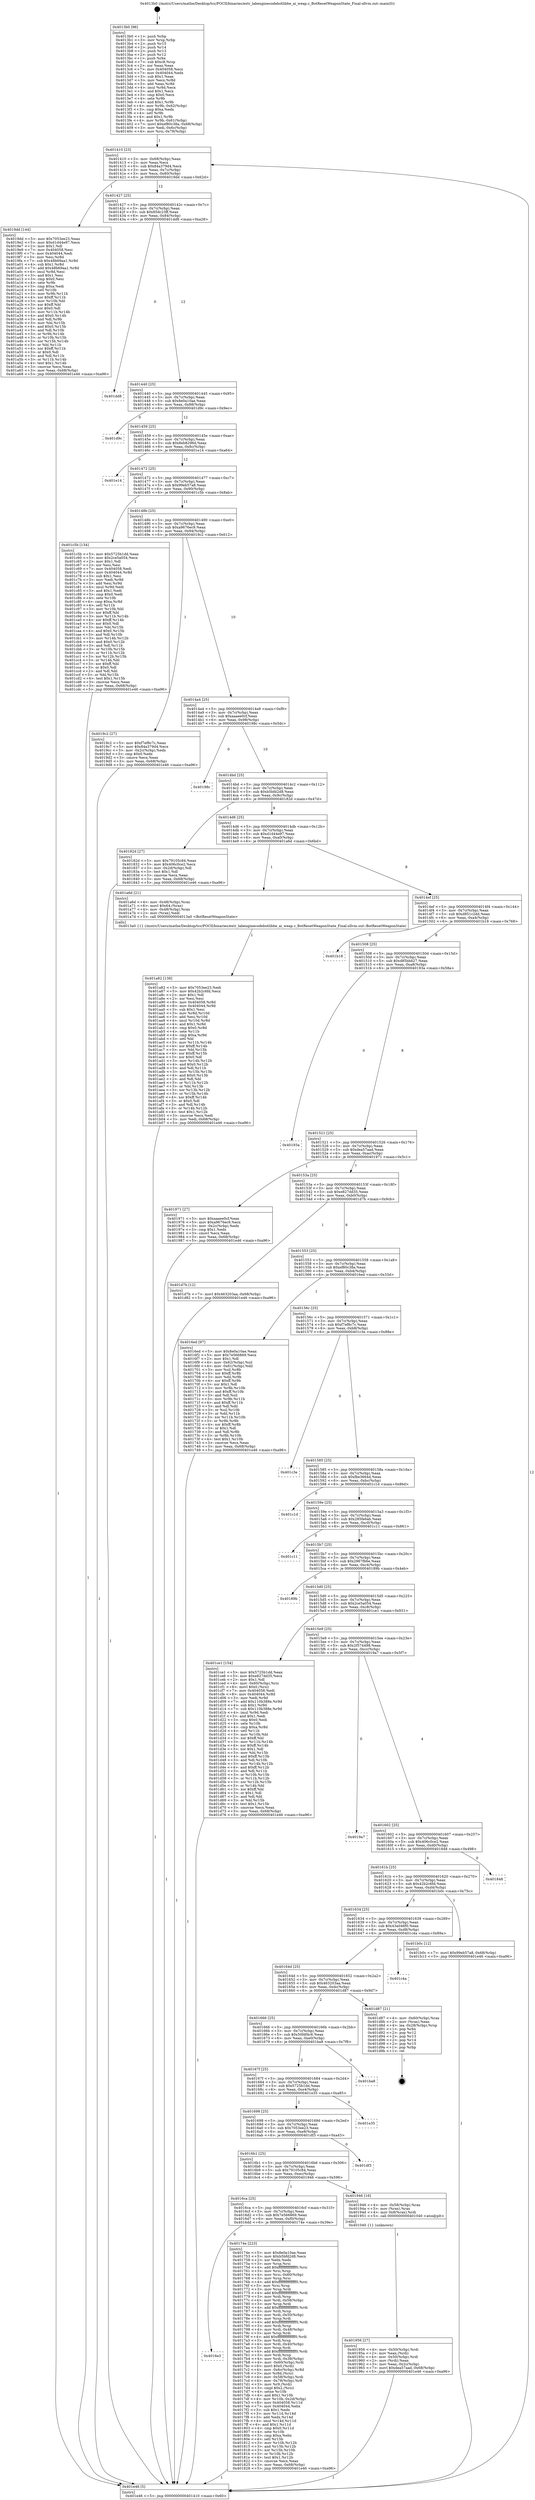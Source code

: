 digraph "0x4013b0" {
  label = "0x4013b0 (/mnt/c/Users/mathe/Desktop/tcc/POCII/binaries/extr_labenginecodebotlibbe_ai_weap.c_BotResetWeaponState_Final-ollvm.out::main(0))"
  labelloc = "t"
  node[shape=record]

  Entry [label="",width=0.3,height=0.3,shape=circle,fillcolor=black,style=filled]
  "0x401410" [label="{
     0x401410 [23]\l
     | [instrs]\l
     &nbsp;&nbsp;0x401410 \<+3\>: mov -0x68(%rbp),%eax\l
     &nbsp;&nbsp;0x401413 \<+2\>: mov %eax,%ecx\l
     &nbsp;&nbsp;0x401415 \<+6\>: sub $0x84a379d4,%ecx\l
     &nbsp;&nbsp;0x40141b \<+3\>: mov %eax,-0x7c(%rbp)\l
     &nbsp;&nbsp;0x40141e \<+3\>: mov %ecx,-0x80(%rbp)\l
     &nbsp;&nbsp;0x401421 \<+6\>: je 00000000004019dd \<main+0x62d\>\l
  }"]
  "0x4019dd" [label="{
     0x4019dd [144]\l
     | [instrs]\l
     &nbsp;&nbsp;0x4019dd \<+5\>: mov $0x7053ee23,%eax\l
     &nbsp;&nbsp;0x4019e2 \<+5\>: mov $0xd1d44e97,%ecx\l
     &nbsp;&nbsp;0x4019e7 \<+2\>: mov $0x1,%dl\l
     &nbsp;&nbsp;0x4019e9 \<+7\>: mov 0x404058,%esi\l
     &nbsp;&nbsp;0x4019f0 \<+7\>: mov 0x404044,%edi\l
     &nbsp;&nbsp;0x4019f7 \<+3\>: mov %esi,%r8d\l
     &nbsp;&nbsp;0x4019fa \<+7\>: sub $0x48b69aa1,%r8d\l
     &nbsp;&nbsp;0x401a01 \<+4\>: sub $0x1,%r8d\l
     &nbsp;&nbsp;0x401a05 \<+7\>: add $0x48b69aa1,%r8d\l
     &nbsp;&nbsp;0x401a0c \<+4\>: imul %r8d,%esi\l
     &nbsp;&nbsp;0x401a10 \<+3\>: and $0x1,%esi\l
     &nbsp;&nbsp;0x401a13 \<+3\>: cmp $0x0,%esi\l
     &nbsp;&nbsp;0x401a16 \<+4\>: sete %r9b\l
     &nbsp;&nbsp;0x401a1a \<+3\>: cmp $0xa,%edi\l
     &nbsp;&nbsp;0x401a1d \<+4\>: setl %r10b\l
     &nbsp;&nbsp;0x401a21 \<+3\>: mov %r9b,%r11b\l
     &nbsp;&nbsp;0x401a24 \<+4\>: xor $0xff,%r11b\l
     &nbsp;&nbsp;0x401a28 \<+3\>: mov %r10b,%bl\l
     &nbsp;&nbsp;0x401a2b \<+3\>: xor $0xff,%bl\l
     &nbsp;&nbsp;0x401a2e \<+3\>: xor $0x0,%dl\l
     &nbsp;&nbsp;0x401a31 \<+3\>: mov %r11b,%r14b\l
     &nbsp;&nbsp;0x401a34 \<+4\>: and $0x0,%r14b\l
     &nbsp;&nbsp;0x401a38 \<+3\>: and %dl,%r9b\l
     &nbsp;&nbsp;0x401a3b \<+3\>: mov %bl,%r15b\l
     &nbsp;&nbsp;0x401a3e \<+4\>: and $0x0,%r15b\l
     &nbsp;&nbsp;0x401a42 \<+3\>: and %dl,%r10b\l
     &nbsp;&nbsp;0x401a45 \<+3\>: or %r9b,%r14b\l
     &nbsp;&nbsp;0x401a48 \<+3\>: or %r10b,%r15b\l
     &nbsp;&nbsp;0x401a4b \<+3\>: xor %r15b,%r14b\l
     &nbsp;&nbsp;0x401a4e \<+3\>: or %bl,%r11b\l
     &nbsp;&nbsp;0x401a51 \<+4\>: xor $0xff,%r11b\l
     &nbsp;&nbsp;0x401a55 \<+3\>: or $0x0,%dl\l
     &nbsp;&nbsp;0x401a58 \<+3\>: and %dl,%r11b\l
     &nbsp;&nbsp;0x401a5b \<+3\>: or %r11b,%r14b\l
     &nbsp;&nbsp;0x401a5e \<+4\>: test $0x1,%r14b\l
     &nbsp;&nbsp;0x401a62 \<+3\>: cmovne %ecx,%eax\l
     &nbsp;&nbsp;0x401a65 \<+3\>: mov %eax,-0x68(%rbp)\l
     &nbsp;&nbsp;0x401a68 \<+5\>: jmp 0000000000401e46 \<main+0xa96\>\l
  }"]
  "0x401427" [label="{
     0x401427 [25]\l
     | [instrs]\l
     &nbsp;&nbsp;0x401427 \<+5\>: jmp 000000000040142c \<main+0x7c\>\l
     &nbsp;&nbsp;0x40142c \<+3\>: mov -0x7c(%rbp),%eax\l
     &nbsp;&nbsp;0x40142f \<+5\>: sub $0x85dc23ff,%eax\l
     &nbsp;&nbsp;0x401434 \<+6\>: mov %eax,-0x84(%rbp)\l
     &nbsp;&nbsp;0x40143a \<+6\>: je 0000000000401dd8 \<main+0xa28\>\l
  }"]
  Exit [label="",width=0.3,height=0.3,shape=circle,fillcolor=black,style=filled,peripheries=2]
  "0x401dd8" [label="{
     0x401dd8\l
  }", style=dashed]
  "0x401440" [label="{
     0x401440 [25]\l
     | [instrs]\l
     &nbsp;&nbsp;0x401440 \<+5\>: jmp 0000000000401445 \<main+0x95\>\l
     &nbsp;&nbsp;0x401445 \<+3\>: mov -0x7c(%rbp),%eax\l
     &nbsp;&nbsp;0x401448 \<+5\>: sub $0x8e0a10ae,%eax\l
     &nbsp;&nbsp;0x40144d \<+6\>: mov %eax,-0x88(%rbp)\l
     &nbsp;&nbsp;0x401453 \<+6\>: je 0000000000401d9c \<main+0x9ec\>\l
  }"]
  "0x401a82" [label="{
     0x401a82 [138]\l
     | [instrs]\l
     &nbsp;&nbsp;0x401a82 \<+5\>: mov $0x7053ee23,%edi\l
     &nbsp;&nbsp;0x401a87 \<+5\>: mov $0x42b2c6fd,%ecx\l
     &nbsp;&nbsp;0x401a8c \<+2\>: mov $0x1,%dl\l
     &nbsp;&nbsp;0x401a8e \<+2\>: xor %esi,%esi\l
     &nbsp;&nbsp;0x401a90 \<+8\>: mov 0x404058,%r8d\l
     &nbsp;&nbsp;0x401a98 \<+8\>: mov 0x404044,%r9d\l
     &nbsp;&nbsp;0x401aa0 \<+3\>: sub $0x1,%esi\l
     &nbsp;&nbsp;0x401aa3 \<+3\>: mov %r8d,%r10d\l
     &nbsp;&nbsp;0x401aa6 \<+3\>: add %esi,%r10d\l
     &nbsp;&nbsp;0x401aa9 \<+4\>: imul %r10d,%r8d\l
     &nbsp;&nbsp;0x401aad \<+4\>: and $0x1,%r8d\l
     &nbsp;&nbsp;0x401ab1 \<+4\>: cmp $0x0,%r8d\l
     &nbsp;&nbsp;0x401ab5 \<+4\>: sete %r11b\l
     &nbsp;&nbsp;0x401ab9 \<+4\>: cmp $0xa,%r9d\l
     &nbsp;&nbsp;0x401abd \<+3\>: setl %bl\l
     &nbsp;&nbsp;0x401ac0 \<+3\>: mov %r11b,%r14b\l
     &nbsp;&nbsp;0x401ac3 \<+4\>: xor $0xff,%r14b\l
     &nbsp;&nbsp;0x401ac7 \<+3\>: mov %bl,%r15b\l
     &nbsp;&nbsp;0x401aca \<+4\>: xor $0xff,%r15b\l
     &nbsp;&nbsp;0x401ace \<+3\>: xor $0x0,%dl\l
     &nbsp;&nbsp;0x401ad1 \<+3\>: mov %r14b,%r12b\l
     &nbsp;&nbsp;0x401ad4 \<+4\>: and $0x0,%r12b\l
     &nbsp;&nbsp;0x401ad8 \<+3\>: and %dl,%r11b\l
     &nbsp;&nbsp;0x401adb \<+3\>: mov %r15b,%r13b\l
     &nbsp;&nbsp;0x401ade \<+4\>: and $0x0,%r13b\l
     &nbsp;&nbsp;0x401ae2 \<+2\>: and %dl,%bl\l
     &nbsp;&nbsp;0x401ae4 \<+3\>: or %r11b,%r12b\l
     &nbsp;&nbsp;0x401ae7 \<+3\>: or %bl,%r13b\l
     &nbsp;&nbsp;0x401aea \<+3\>: xor %r13b,%r12b\l
     &nbsp;&nbsp;0x401aed \<+3\>: or %r15b,%r14b\l
     &nbsp;&nbsp;0x401af0 \<+4\>: xor $0xff,%r14b\l
     &nbsp;&nbsp;0x401af4 \<+3\>: or $0x0,%dl\l
     &nbsp;&nbsp;0x401af7 \<+3\>: and %dl,%r14b\l
     &nbsp;&nbsp;0x401afa \<+3\>: or %r14b,%r12b\l
     &nbsp;&nbsp;0x401afd \<+4\>: test $0x1,%r12b\l
     &nbsp;&nbsp;0x401b01 \<+3\>: cmovne %ecx,%edi\l
     &nbsp;&nbsp;0x401b04 \<+3\>: mov %edi,-0x68(%rbp)\l
     &nbsp;&nbsp;0x401b07 \<+5\>: jmp 0000000000401e46 \<main+0xa96\>\l
  }"]
  "0x401d9c" [label="{
     0x401d9c\l
  }", style=dashed]
  "0x401459" [label="{
     0x401459 [25]\l
     | [instrs]\l
     &nbsp;&nbsp;0x401459 \<+5\>: jmp 000000000040145e \<main+0xae\>\l
     &nbsp;&nbsp;0x40145e \<+3\>: mov -0x7c(%rbp),%eax\l
     &nbsp;&nbsp;0x401461 \<+5\>: sub $0x8eb8296d,%eax\l
     &nbsp;&nbsp;0x401466 \<+6\>: mov %eax,-0x8c(%rbp)\l
     &nbsp;&nbsp;0x40146c \<+6\>: je 0000000000401e14 \<main+0xa64\>\l
  }"]
  "0x401956" [label="{
     0x401956 [27]\l
     | [instrs]\l
     &nbsp;&nbsp;0x401956 \<+4\>: mov -0x50(%rbp),%rdi\l
     &nbsp;&nbsp;0x40195a \<+2\>: mov %eax,(%rdi)\l
     &nbsp;&nbsp;0x40195c \<+4\>: mov -0x50(%rbp),%rdi\l
     &nbsp;&nbsp;0x401960 \<+2\>: mov (%rdi),%eax\l
     &nbsp;&nbsp;0x401962 \<+3\>: mov %eax,-0x2c(%rbp)\l
     &nbsp;&nbsp;0x401965 \<+7\>: movl $0xdea57aad,-0x68(%rbp)\l
     &nbsp;&nbsp;0x40196c \<+5\>: jmp 0000000000401e46 \<main+0xa96\>\l
  }"]
  "0x401e14" [label="{
     0x401e14\l
  }", style=dashed]
  "0x401472" [label="{
     0x401472 [25]\l
     | [instrs]\l
     &nbsp;&nbsp;0x401472 \<+5\>: jmp 0000000000401477 \<main+0xc7\>\l
     &nbsp;&nbsp;0x401477 \<+3\>: mov -0x7c(%rbp),%eax\l
     &nbsp;&nbsp;0x40147a \<+5\>: sub $0x99eb57a8,%eax\l
     &nbsp;&nbsp;0x40147f \<+6\>: mov %eax,-0x90(%rbp)\l
     &nbsp;&nbsp;0x401485 \<+6\>: je 0000000000401c5b \<main+0x8ab\>\l
  }"]
  "0x4016e3" [label="{
     0x4016e3\l
  }", style=dashed]
  "0x401c5b" [label="{
     0x401c5b [134]\l
     | [instrs]\l
     &nbsp;&nbsp;0x401c5b \<+5\>: mov $0x5725b1dd,%eax\l
     &nbsp;&nbsp;0x401c60 \<+5\>: mov $0x2ce5a054,%ecx\l
     &nbsp;&nbsp;0x401c65 \<+2\>: mov $0x1,%dl\l
     &nbsp;&nbsp;0x401c67 \<+2\>: xor %esi,%esi\l
     &nbsp;&nbsp;0x401c69 \<+7\>: mov 0x404058,%edi\l
     &nbsp;&nbsp;0x401c70 \<+8\>: mov 0x404044,%r8d\l
     &nbsp;&nbsp;0x401c78 \<+3\>: sub $0x1,%esi\l
     &nbsp;&nbsp;0x401c7b \<+3\>: mov %edi,%r9d\l
     &nbsp;&nbsp;0x401c7e \<+3\>: add %esi,%r9d\l
     &nbsp;&nbsp;0x401c81 \<+4\>: imul %r9d,%edi\l
     &nbsp;&nbsp;0x401c85 \<+3\>: and $0x1,%edi\l
     &nbsp;&nbsp;0x401c88 \<+3\>: cmp $0x0,%edi\l
     &nbsp;&nbsp;0x401c8b \<+4\>: sete %r10b\l
     &nbsp;&nbsp;0x401c8f \<+4\>: cmp $0xa,%r8d\l
     &nbsp;&nbsp;0x401c93 \<+4\>: setl %r11b\l
     &nbsp;&nbsp;0x401c97 \<+3\>: mov %r10b,%bl\l
     &nbsp;&nbsp;0x401c9a \<+3\>: xor $0xff,%bl\l
     &nbsp;&nbsp;0x401c9d \<+3\>: mov %r11b,%r14b\l
     &nbsp;&nbsp;0x401ca0 \<+4\>: xor $0xff,%r14b\l
     &nbsp;&nbsp;0x401ca4 \<+3\>: xor $0x0,%dl\l
     &nbsp;&nbsp;0x401ca7 \<+3\>: mov %bl,%r15b\l
     &nbsp;&nbsp;0x401caa \<+4\>: and $0x0,%r15b\l
     &nbsp;&nbsp;0x401cae \<+3\>: and %dl,%r10b\l
     &nbsp;&nbsp;0x401cb1 \<+3\>: mov %r14b,%r12b\l
     &nbsp;&nbsp;0x401cb4 \<+4\>: and $0x0,%r12b\l
     &nbsp;&nbsp;0x401cb8 \<+3\>: and %dl,%r11b\l
     &nbsp;&nbsp;0x401cbb \<+3\>: or %r10b,%r15b\l
     &nbsp;&nbsp;0x401cbe \<+3\>: or %r11b,%r12b\l
     &nbsp;&nbsp;0x401cc1 \<+3\>: xor %r12b,%r15b\l
     &nbsp;&nbsp;0x401cc4 \<+3\>: or %r14b,%bl\l
     &nbsp;&nbsp;0x401cc7 \<+3\>: xor $0xff,%bl\l
     &nbsp;&nbsp;0x401cca \<+3\>: or $0x0,%dl\l
     &nbsp;&nbsp;0x401ccd \<+2\>: and %dl,%bl\l
     &nbsp;&nbsp;0x401ccf \<+3\>: or %bl,%r15b\l
     &nbsp;&nbsp;0x401cd2 \<+4\>: test $0x1,%r15b\l
     &nbsp;&nbsp;0x401cd6 \<+3\>: cmovne %ecx,%eax\l
     &nbsp;&nbsp;0x401cd9 \<+3\>: mov %eax,-0x68(%rbp)\l
     &nbsp;&nbsp;0x401cdc \<+5\>: jmp 0000000000401e46 \<main+0xa96\>\l
  }"]
  "0x40148b" [label="{
     0x40148b [25]\l
     | [instrs]\l
     &nbsp;&nbsp;0x40148b \<+5\>: jmp 0000000000401490 \<main+0xe0\>\l
     &nbsp;&nbsp;0x401490 \<+3\>: mov -0x7c(%rbp),%eax\l
     &nbsp;&nbsp;0x401493 \<+5\>: sub $0xa9676ec9,%eax\l
     &nbsp;&nbsp;0x401498 \<+6\>: mov %eax,-0x94(%rbp)\l
     &nbsp;&nbsp;0x40149e \<+6\>: je 00000000004019c2 \<main+0x612\>\l
  }"]
  "0x40174e" [label="{
     0x40174e [223]\l
     | [instrs]\l
     &nbsp;&nbsp;0x40174e \<+5\>: mov $0x8e0a10ae,%eax\l
     &nbsp;&nbsp;0x401753 \<+5\>: mov $0xb5bfd2d8,%ecx\l
     &nbsp;&nbsp;0x401758 \<+2\>: xor %edx,%edx\l
     &nbsp;&nbsp;0x40175a \<+3\>: mov %rsp,%rsi\l
     &nbsp;&nbsp;0x40175d \<+4\>: add $0xfffffffffffffff0,%rsi\l
     &nbsp;&nbsp;0x401761 \<+3\>: mov %rsi,%rsp\l
     &nbsp;&nbsp;0x401764 \<+4\>: mov %rsi,-0x60(%rbp)\l
     &nbsp;&nbsp;0x401768 \<+3\>: mov %rsp,%rsi\l
     &nbsp;&nbsp;0x40176b \<+4\>: add $0xfffffffffffffff0,%rsi\l
     &nbsp;&nbsp;0x40176f \<+3\>: mov %rsi,%rsp\l
     &nbsp;&nbsp;0x401772 \<+3\>: mov %rsp,%rdi\l
     &nbsp;&nbsp;0x401775 \<+4\>: add $0xfffffffffffffff0,%rdi\l
     &nbsp;&nbsp;0x401779 \<+3\>: mov %rdi,%rsp\l
     &nbsp;&nbsp;0x40177c \<+4\>: mov %rdi,-0x58(%rbp)\l
     &nbsp;&nbsp;0x401780 \<+3\>: mov %rsp,%rdi\l
     &nbsp;&nbsp;0x401783 \<+4\>: add $0xfffffffffffffff0,%rdi\l
     &nbsp;&nbsp;0x401787 \<+3\>: mov %rdi,%rsp\l
     &nbsp;&nbsp;0x40178a \<+4\>: mov %rdi,-0x50(%rbp)\l
     &nbsp;&nbsp;0x40178e \<+3\>: mov %rsp,%rdi\l
     &nbsp;&nbsp;0x401791 \<+4\>: add $0xfffffffffffffff0,%rdi\l
     &nbsp;&nbsp;0x401795 \<+3\>: mov %rdi,%rsp\l
     &nbsp;&nbsp;0x401798 \<+4\>: mov %rdi,-0x48(%rbp)\l
     &nbsp;&nbsp;0x40179c \<+3\>: mov %rsp,%rdi\l
     &nbsp;&nbsp;0x40179f \<+4\>: add $0xfffffffffffffff0,%rdi\l
     &nbsp;&nbsp;0x4017a3 \<+3\>: mov %rdi,%rsp\l
     &nbsp;&nbsp;0x4017a6 \<+4\>: mov %rdi,-0x40(%rbp)\l
     &nbsp;&nbsp;0x4017aa \<+3\>: mov %rsp,%rdi\l
     &nbsp;&nbsp;0x4017ad \<+4\>: add $0xfffffffffffffff0,%rdi\l
     &nbsp;&nbsp;0x4017b1 \<+3\>: mov %rdi,%rsp\l
     &nbsp;&nbsp;0x4017b4 \<+4\>: mov %rdi,-0x38(%rbp)\l
     &nbsp;&nbsp;0x4017b8 \<+4\>: mov -0x60(%rbp),%rdi\l
     &nbsp;&nbsp;0x4017bc \<+6\>: movl $0x0,(%rdi)\l
     &nbsp;&nbsp;0x4017c2 \<+4\>: mov -0x6c(%rbp),%r8d\l
     &nbsp;&nbsp;0x4017c6 \<+3\>: mov %r8d,(%rsi)\l
     &nbsp;&nbsp;0x4017c9 \<+4\>: mov -0x58(%rbp),%rdi\l
     &nbsp;&nbsp;0x4017cd \<+4\>: mov -0x78(%rbp),%r9\l
     &nbsp;&nbsp;0x4017d1 \<+3\>: mov %r9,(%rdi)\l
     &nbsp;&nbsp;0x4017d4 \<+3\>: cmpl $0x2,(%rsi)\l
     &nbsp;&nbsp;0x4017d7 \<+4\>: setne %r10b\l
     &nbsp;&nbsp;0x4017db \<+4\>: and $0x1,%r10b\l
     &nbsp;&nbsp;0x4017df \<+4\>: mov %r10b,-0x2d(%rbp)\l
     &nbsp;&nbsp;0x4017e3 \<+8\>: mov 0x404058,%r11d\l
     &nbsp;&nbsp;0x4017eb \<+7\>: mov 0x404044,%ebx\l
     &nbsp;&nbsp;0x4017f2 \<+3\>: sub $0x1,%edx\l
     &nbsp;&nbsp;0x4017f5 \<+3\>: mov %r11d,%r14d\l
     &nbsp;&nbsp;0x4017f8 \<+3\>: add %edx,%r14d\l
     &nbsp;&nbsp;0x4017fb \<+4\>: imul %r14d,%r11d\l
     &nbsp;&nbsp;0x4017ff \<+4\>: and $0x1,%r11d\l
     &nbsp;&nbsp;0x401803 \<+4\>: cmp $0x0,%r11d\l
     &nbsp;&nbsp;0x401807 \<+4\>: sete %r10b\l
     &nbsp;&nbsp;0x40180b \<+3\>: cmp $0xa,%ebx\l
     &nbsp;&nbsp;0x40180e \<+4\>: setl %r15b\l
     &nbsp;&nbsp;0x401812 \<+3\>: mov %r10b,%r12b\l
     &nbsp;&nbsp;0x401815 \<+3\>: and %r15b,%r12b\l
     &nbsp;&nbsp;0x401818 \<+3\>: xor %r15b,%r10b\l
     &nbsp;&nbsp;0x40181b \<+3\>: or %r10b,%r12b\l
     &nbsp;&nbsp;0x40181e \<+4\>: test $0x1,%r12b\l
     &nbsp;&nbsp;0x401822 \<+3\>: cmovne %ecx,%eax\l
     &nbsp;&nbsp;0x401825 \<+3\>: mov %eax,-0x68(%rbp)\l
     &nbsp;&nbsp;0x401828 \<+5\>: jmp 0000000000401e46 \<main+0xa96\>\l
  }"]
  "0x4019c2" [label="{
     0x4019c2 [27]\l
     | [instrs]\l
     &nbsp;&nbsp;0x4019c2 \<+5\>: mov $0xf7ef8c7c,%eax\l
     &nbsp;&nbsp;0x4019c7 \<+5\>: mov $0x84a379d4,%ecx\l
     &nbsp;&nbsp;0x4019cc \<+3\>: mov -0x2c(%rbp),%edx\l
     &nbsp;&nbsp;0x4019cf \<+3\>: cmp $0x0,%edx\l
     &nbsp;&nbsp;0x4019d2 \<+3\>: cmove %ecx,%eax\l
     &nbsp;&nbsp;0x4019d5 \<+3\>: mov %eax,-0x68(%rbp)\l
     &nbsp;&nbsp;0x4019d8 \<+5\>: jmp 0000000000401e46 \<main+0xa96\>\l
  }"]
  "0x4014a4" [label="{
     0x4014a4 [25]\l
     | [instrs]\l
     &nbsp;&nbsp;0x4014a4 \<+5\>: jmp 00000000004014a9 \<main+0xf9\>\l
     &nbsp;&nbsp;0x4014a9 \<+3\>: mov -0x7c(%rbp),%eax\l
     &nbsp;&nbsp;0x4014ac \<+5\>: sub $0xaaaee0cf,%eax\l
     &nbsp;&nbsp;0x4014b1 \<+6\>: mov %eax,-0x98(%rbp)\l
     &nbsp;&nbsp;0x4014b7 \<+6\>: je 000000000040198c \<main+0x5dc\>\l
  }"]
  "0x4016ca" [label="{
     0x4016ca [25]\l
     | [instrs]\l
     &nbsp;&nbsp;0x4016ca \<+5\>: jmp 00000000004016cf \<main+0x31f\>\l
     &nbsp;&nbsp;0x4016cf \<+3\>: mov -0x7c(%rbp),%eax\l
     &nbsp;&nbsp;0x4016d2 \<+5\>: sub $0x7e566869,%eax\l
     &nbsp;&nbsp;0x4016d7 \<+6\>: mov %eax,-0xf0(%rbp)\l
     &nbsp;&nbsp;0x4016dd \<+6\>: je 000000000040174e \<main+0x39e\>\l
  }"]
  "0x40198c" [label="{
     0x40198c\l
  }", style=dashed]
  "0x4014bd" [label="{
     0x4014bd [25]\l
     | [instrs]\l
     &nbsp;&nbsp;0x4014bd \<+5\>: jmp 00000000004014c2 \<main+0x112\>\l
     &nbsp;&nbsp;0x4014c2 \<+3\>: mov -0x7c(%rbp),%eax\l
     &nbsp;&nbsp;0x4014c5 \<+5\>: sub $0xb5bfd2d8,%eax\l
     &nbsp;&nbsp;0x4014ca \<+6\>: mov %eax,-0x9c(%rbp)\l
     &nbsp;&nbsp;0x4014d0 \<+6\>: je 000000000040182d \<main+0x47d\>\l
  }"]
  "0x401946" [label="{
     0x401946 [16]\l
     | [instrs]\l
     &nbsp;&nbsp;0x401946 \<+4\>: mov -0x58(%rbp),%rax\l
     &nbsp;&nbsp;0x40194a \<+3\>: mov (%rax),%rax\l
     &nbsp;&nbsp;0x40194d \<+4\>: mov 0x8(%rax),%rdi\l
     &nbsp;&nbsp;0x401951 \<+5\>: call 0000000000401040 \<atoi@plt\>\l
     | [calls]\l
     &nbsp;&nbsp;0x401040 \{1\} (unknown)\l
  }"]
  "0x40182d" [label="{
     0x40182d [27]\l
     | [instrs]\l
     &nbsp;&nbsp;0x40182d \<+5\>: mov $0x79105c84,%eax\l
     &nbsp;&nbsp;0x401832 \<+5\>: mov $0x406c0ce2,%ecx\l
     &nbsp;&nbsp;0x401837 \<+3\>: mov -0x2d(%rbp),%dl\l
     &nbsp;&nbsp;0x40183a \<+3\>: test $0x1,%dl\l
     &nbsp;&nbsp;0x40183d \<+3\>: cmovne %ecx,%eax\l
     &nbsp;&nbsp;0x401840 \<+3\>: mov %eax,-0x68(%rbp)\l
     &nbsp;&nbsp;0x401843 \<+5\>: jmp 0000000000401e46 \<main+0xa96\>\l
  }"]
  "0x4014d6" [label="{
     0x4014d6 [25]\l
     | [instrs]\l
     &nbsp;&nbsp;0x4014d6 \<+5\>: jmp 00000000004014db \<main+0x12b\>\l
     &nbsp;&nbsp;0x4014db \<+3\>: mov -0x7c(%rbp),%eax\l
     &nbsp;&nbsp;0x4014de \<+5\>: sub $0xd1d44e97,%eax\l
     &nbsp;&nbsp;0x4014e3 \<+6\>: mov %eax,-0xa0(%rbp)\l
     &nbsp;&nbsp;0x4014e9 \<+6\>: je 0000000000401a6d \<main+0x6bd\>\l
  }"]
  "0x4016b1" [label="{
     0x4016b1 [25]\l
     | [instrs]\l
     &nbsp;&nbsp;0x4016b1 \<+5\>: jmp 00000000004016b6 \<main+0x306\>\l
     &nbsp;&nbsp;0x4016b6 \<+3\>: mov -0x7c(%rbp),%eax\l
     &nbsp;&nbsp;0x4016b9 \<+5\>: sub $0x79105c84,%eax\l
     &nbsp;&nbsp;0x4016be \<+6\>: mov %eax,-0xec(%rbp)\l
     &nbsp;&nbsp;0x4016c4 \<+6\>: je 0000000000401946 \<main+0x596\>\l
  }"]
  "0x401a6d" [label="{
     0x401a6d [21]\l
     | [instrs]\l
     &nbsp;&nbsp;0x401a6d \<+4\>: mov -0x48(%rbp),%rax\l
     &nbsp;&nbsp;0x401a71 \<+6\>: movl $0x64,(%rax)\l
     &nbsp;&nbsp;0x401a77 \<+4\>: mov -0x48(%rbp),%rax\l
     &nbsp;&nbsp;0x401a7b \<+2\>: mov (%rax),%edi\l
     &nbsp;&nbsp;0x401a7d \<+5\>: call 00000000004013a0 \<BotResetWeaponState\>\l
     | [calls]\l
     &nbsp;&nbsp;0x4013a0 \{1\} (/mnt/c/Users/mathe/Desktop/tcc/POCII/binaries/extr_labenginecodebotlibbe_ai_weap.c_BotResetWeaponState_Final-ollvm.out::BotResetWeaponState)\l
  }"]
  "0x4014ef" [label="{
     0x4014ef [25]\l
     | [instrs]\l
     &nbsp;&nbsp;0x4014ef \<+5\>: jmp 00000000004014f4 \<main+0x144\>\l
     &nbsp;&nbsp;0x4014f4 \<+3\>: mov -0x7c(%rbp),%eax\l
     &nbsp;&nbsp;0x4014f7 \<+5\>: sub $0xd851c2dd,%eax\l
     &nbsp;&nbsp;0x4014fc \<+6\>: mov %eax,-0xa4(%rbp)\l
     &nbsp;&nbsp;0x401502 \<+6\>: je 0000000000401b18 \<main+0x768\>\l
  }"]
  "0x401df3" [label="{
     0x401df3\l
  }", style=dashed]
  "0x401b18" [label="{
     0x401b18\l
  }", style=dashed]
  "0x401508" [label="{
     0x401508 [25]\l
     | [instrs]\l
     &nbsp;&nbsp;0x401508 \<+5\>: jmp 000000000040150d \<main+0x15d\>\l
     &nbsp;&nbsp;0x40150d \<+3\>: mov -0x7c(%rbp),%eax\l
     &nbsp;&nbsp;0x401510 \<+5\>: sub $0xd85bbb27,%eax\l
     &nbsp;&nbsp;0x401515 \<+6\>: mov %eax,-0xa8(%rbp)\l
     &nbsp;&nbsp;0x40151b \<+6\>: je 000000000040193a \<main+0x58a\>\l
  }"]
  "0x401698" [label="{
     0x401698 [25]\l
     | [instrs]\l
     &nbsp;&nbsp;0x401698 \<+5\>: jmp 000000000040169d \<main+0x2ed\>\l
     &nbsp;&nbsp;0x40169d \<+3\>: mov -0x7c(%rbp),%eax\l
     &nbsp;&nbsp;0x4016a0 \<+5\>: sub $0x7053ee23,%eax\l
     &nbsp;&nbsp;0x4016a5 \<+6\>: mov %eax,-0xe8(%rbp)\l
     &nbsp;&nbsp;0x4016ab \<+6\>: je 0000000000401df3 \<main+0xa43\>\l
  }"]
  "0x40193a" [label="{
     0x40193a\l
  }", style=dashed]
  "0x401521" [label="{
     0x401521 [25]\l
     | [instrs]\l
     &nbsp;&nbsp;0x401521 \<+5\>: jmp 0000000000401526 \<main+0x176\>\l
     &nbsp;&nbsp;0x401526 \<+3\>: mov -0x7c(%rbp),%eax\l
     &nbsp;&nbsp;0x401529 \<+5\>: sub $0xdea57aad,%eax\l
     &nbsp;&nbsp;0x40152e \<+6\>: mov %eax,-0xac(%rbp)\l
     &nbsp;&nbsp;0x401534 \<+6\>: je 0000000000401971 \<main+0x5c1\>\l
  }"]
  "0x401e35" [label="{
     0x401e35\l
  }", style=dashed]
  "0x401971" [label="{
     0x401971 [27]\l
     | [instrs]\l
     &nbsp;&nbsp;0x401971 \<+5\>: mov $0xaaaee0cf,%eax\l
     &nbsp;&nbsp;0x401976 \<+5\>: mov $0xa9676ec9,%ecx\l
     &nbsp;&nbsp;0x40197b \<+3\>: mov -0x2c(%rbp),%edx\l
     &nbsp;&nbsp;0x40197e \<+3\>: cmp $0x1,%edx\l
     &nbsp;&nbsp;0x401981 \<+3\>: cmovl %ecx,%eax\l
     &nbsp;&nbsp;0x401984 \<+3\>: mov %eax,-0x68(%rbp)\l
     &nbsp;&nbsp;0x401987 \<+5\>: jmp 0000000000401e46 \<main+0xa96\>\l
  }"]
  "0x40153a" [label="{
     0x40153a [25]\l
     | [instrs]\l
     &nbsp;&nbsp;0x40153a \<+5\>: jmp 000000000040153f \<main+0x18f\>\l
     &nbsp;&nbsp;0x40153f \<+3\>: mov -0x7c(%rbp),%eax\l
     &nbsp;&nbsp;0x401542 \<+5\>: sub $0xe827dd35,%eax\l
     &nbsp;&nbsp;0x401547 \<+6\>: mov %eax,-0xb0(%rbp)\l
     &nbsp;&nbsp;0x40154d \<+6\>: je 0000000000401d7b \<main+0x9cb\>\l
  }"]
  "0x40167f" [label="{
     0x40167f [25]\l
     | [instrs]\l
     &nbsp;&nbsp;0x40167f \<+5\>: jmp 0000000000401684 \<main+0x2d4\>\l
     &nbsp;&nbsp;0x401684 \<+3\>: mov -0x7c(%rbp),%eax\l
     &nbsp;&nbsp;0x401687 \<+5\>: sub $0x5725b1dd,%eax\l
     &nbsp;&nbsp;0x40168c \<+6\>: mov %eax,-0xe4(%rbp)\l
     &nbsp;&nbsp;0x401692 \<+6\>: je 0000000000401e35 \<main+0xa85\>\l
  }"]
  "0x401d7b" [label="{
     0x401d7b [12]\l
     | [instrs]\l
     &nbsp;&nbsp;0x401d7b \<+7\>: movl $0x463203aa,-0x68(%rbp)\l
     &nbsp;&nbsp;0x401d82 \<+5\>: jmp 0000000000401e46 \<main+0xa96\>\l
  }"]
  "0x401553" [label="{
     0x401553 [25]\l
     | [instrs]\l
     &nbsp;&nbsp;0x401553 \<+5\>: jmp 0000000000401558 \<main+0x1a8\>\l
     &nbsp;&nbsp;0x401558 \<+3\>: mov -0x7c(%rbp),%eax\l
     &nbsp;&nbsp;0x40155b \<+5\>: sub $0xef80c38a,%eax\l
     &nbsp;&nbsp;0x401560 \<+6\>: mov %eax,-0xb4(%rbp)\l
     &nbsp;&nbsp;0x401566 \<+6\>: je 00000000004016ed \<main+0x33d\>\l
  }"]
  "0x401ba8" [label="{
     0x401ba8\l
  }", style=dashed]
  "0x4016ed" [label="{
     0x4016ed [97]\l
     | [instrs]\l
     &nbsp;&nbsp;0x4016ed \<+5\>: mov $0x8e0a10ae,%eax\l
     &nbsp;&nbsp;0x4016f2 \<+5\>: mov $0x7e566869,%ecx\l
     &nbsp;&nbsp;0x4016f7 \<+2\>: mov $0x1,%dl\l
     &nbsp;&nbsp;0x4016f9 \<+4\>: mov -0x62(%rbp),%sil\l
     &nbsp;&nbsp;0x4016fd \<+4\>: mov -0x61(%rbp),%dil\l
     &nbsp;&nbsp;0x401701 \<+3\>: mov %sil,%r8b\l
     &nbsp;&nbsp;0x401704 \<+4\>: xor $0xff,%r8b\l
     &nbsp;&nbsp;0x401708 \<+3\>: mov %dil,%r9b\l
     &nbsp;&nbsp;0x40170b \<+4\>: xor $0xff,%r9b\l
     &nbsp;&nbsp;0x40170f \<+3\>: xor $0x1,%dl\l
     &nbsp;&nbsp;0x401712 \<+3\>: mov %r8b,%r10b\l
     &nbsp;&nbsp;0x401715 \<+4\>: and $0xff,%r10b\l
     &nbsp;&nbsp;0x401719 \<+3\>: and %dl,%sil\l
     &nbsp;&nbsp;0x40171c \<+3\>: mov %r9b,%r11b\l
     &nbsp;&nbsp;0x40171f \<+4\>: and $0xff,%r11b\l
     &nbsp;&nbsp;0x401723 \<+3\>: and %dl,%dil\l
     &nbsp;&nbsp;0x401726 \<+3\>: or %sil,%r10b\l
     &nbsp;&nbsp;0x401729 \<+3\>: or %dil,%r11b\l
     &nbsp;&nbsp;0x40172c \<+3\>: xor %r11b,%r10b\l
     &nbsp;&nbsp;0x40172f \<+3\>: or %r9b,%r8b\l
     &nbsp;&nbsp;0x401732 \<+4\>: xor $0xff,%r8b\l
     &nbsp;&nbsp;0x401736 \<+3\>: or $0x1,%dl\l
     &nbsp;&nbsp;0x401739 \<+3\>: and %dl,%r8b\l
     &nbsp;&nbsp;0x40173c \<+3\>: or %r8b,%r10b\l
     &nbsp;&nbsp;0x40173f \<+4\>: test $0x1,%r10b\l
     &nbsp;&nbsp;0x401743 \<+3\>: cmovne %ecx,%eax\l
     &nbsp;&nbsp;0x401746 \<+3\>: mov %eax,-0x68(%rbp)\l
     &nbsp;&nbsp;0x401749 \<+5\>: jmp 0000000000401e46 \<main+0xa96\>\l
  }"]
  "0x40156c" [label="{
     0x40156c [25]\l
     | [instrs]\l
     &nbsp;&nbsp;0x40156c \<+5\>: jmp 0000000000401571 \<main+0x1c1\>\l
     &nbsp;&nbsp;0x401571 \<+3\>: mov -0x7c(%rbp),%eax\l
     &nbsp;&nbsp;0x401574 \<+5\>: sub $0xf7ef8c7c,%eax\l
     &nbsp;&nbsp;0x401579 \<+6\>: mov %eax,-0xb8(%rbp)\l
     &nbsp;&nbsp;0x40157f \<+6\>: je 0000000000401c3e \<main+0x88e\>\l
  }"]
  "0x401e46" [label="{
     0x401e46 [5]\l
     | [instrs]\l
     &nbsp;&nbsp;0x401e46 \<+5\>: jmp 0000000000401410 \<main+0x60\>\l
  }"]
  "0x4013b0" [label="{
     0x4013b0 [96]\l
     | [instrs]\l
     &nbsp;&nbsp;0x4013b0 \<+1\>: push %rbp\l
     &nbsp;&nbsp;0x4013b1 \<+3\>: mov %rsp,%rbp\l
     &nbsp;&nbsp;0x4013b4 \<+2\>: push %r15\l
     &nbsp;&nbsp;0x4013b6 \<+2\>: push %r14\l
     &nbsp;&nbsp;0x4013b8 \<+2\>: push %r13\l
     &nbsp;&nbsp;0x4013ba \<+2\>: push %r12\l
     &nbsp;&nbsp;0x4013bc \<+1\>: push %rbx\l
     &nbsp;&nbsp;0x4013bd \<+7\>: sub $0xc8,%rsp\l
     &nbsp;&nbsp;0x4013c4 \<+2\>: xor %eax,%eax\l
     &nbsp;&nbsp;0x4013c6 \<+7\>: mov 0x404058,%ecx\l
     &nbsp;&nbsp;0x4013cd \<+7\>: mov 0x404044,%edx\l
     &nbsp;&nbsp;0x4013d4 \<+3\>: sub $0x1,%eax\l
     &nbsp;&nbsp;0x4013d7 \<+3\>: mov %ecx,%r8d\l
     &nbsp;&nbsp;0x4013da \<+3\>: add %eax,%r8d\l
     &nbsp;&nbsp;0x4013dd \<+4\>: imul %r8d,%ecx\l
     &nbsp;&nbsp;0x4013e1 \<+3\>: and $0x1,%ecx\l
     &nbsp;&nbsp;0x4013e4 \<+3\>: cmp $0x0,%ecx\l
     &nbsp;&nbsp;0x4013e7 \<+4\>: sete %r9b\l
     &nbsp;&nbsp;0x4013eb \<+4\>: and $0x1,%r9b\l
     &nbsp;&nbsp;0x4013ef \<+4\>: mov %r9b,-0x62(%rbp)\l
     &nbsp;&nbsp;0x4013f3 \<+3\>: cmp $0xa,%edx\l
     &nbsp;&nbsp;0x4013f6 \<+4\>: setl %r9b\l
     &nbsp;&nbsp;0x4013fa \<+4\>: and $0x1,%r9b\l
     &nbsp;&nbsp;0x4013fe \<+4\>: mov %r9b,-0x61(%rbp)\l
     &nbsp;&nbsp;0x401402 \<+7\>: movl $0xef80c38a,-0x68(%rbp)\l
     &nbsp;&nbsp;0x401409 \<+3\>: mov %edi,-0x6c(%rbp)\l
     &nbsp;&nbsp;0x40140c \<+4\>: mov %rsi,-0x78(%rbp)\l
  }"]
  "0x401666" [label="{
     0x401666 [25]\l
     | [instrs]\l
     &nbsp;&nbsp;0x401666 \<+5\>: jmp 000000000040166b \<main+0x2bb\>\l
     &nbsp;&nbsp;0x40166b \<+3\>: mov -0x7c(%rbp),%eax\l
     &nbsp;&nbsp;0x40166e \<+5\>: sub $0x50fdf4c6,%eax\l
     &nbsp;&nbsp;0x401673 \<+6\>: mov %eax,-0xe0(%rbp)\l
     &nbsp;&nbsp;0x401679 \<+6\>: je 0000000000401ba8 \<main+0x7f8\>\l
  }"]
  "0x401c3e" [label="{
     0x401c3e\l
  }", style=dashed]
  "0x401585" [label="{
     0x401585 [25]\l
     | [instrs]\l
     &nbsp;&nbsp;0x401585 \<+5\>: jmp 000000000040158a \<main+0x1da\>\l
     &nbsp;&nbsp;0x40158a \<+3\>: mov -0x7c(%rbp),%eax\l
     &nbsp;&nbsp;0x40158d \<+5\>: sub $0xfbe3664d,%eax\l
     &nbsp;&nbsp;0x401592 \<+6\>: mov %eax,-0xbc(%rbp)\l
     &nbsp;&nbsp;0x401598 \<+6\>: je 0000000000401c1d \<main+0x86d\>\l
  }"]
  "0x401d87" [label="{
     0x401d87 [21]\l
     | [instrs]\l
     &nbsp;&nbsp;0x401d87 \<+4\>: mov -0x60(%rbp),%rax\l
     &nbsp;&nbsp;0x401d8b \<+2\>: mov (%rax),%eax\l
     &nbsp;&nbsp;0x401d8d \<+4\>: lea -0x28(%rbp),%rsp\l
     &nbsp;&nbsp;0x401d91 \<+1\>: pop %rbx\l
     &nbsp;&nbsp;0x401d92 \<+2\>: pop %r12\l
     &nbsp;&nbsp;0x401d94 \<+2\>: pop %r13\l
     &nbsp;&nbsp;0x401d96 \<+2\>: pop %r14\l
     &nbsp;&nbsp;0x401d98 \<+2\>: pop %r15\l
     &nbsp;&nbsp;0x401d9a \<+1\>: pop %rbp\l
     &nbsp;&nbsp;0x401d9b \<+1\>: ret\l
  }"]
  "0x401c1d" [label="{
     0x401c1d\l
  }", style=dashed]
  "0x40159e" [label="{
     0x40159e [25]\l
     | [instrs]\l
     &nbsp;&nbsp;0x40159e \<+5\>: jmp 00000000004015a3 \<main+0x1f3\>\l
     &nbsp;&nbsp;0x4015a3 \<+3\>: mov -0x7c(%rbp),%eax\l
     &nbsp;&nbsp;0x4015a6 \<+5\>: sub $0x285fe6ab,%eax\l
     &nbsp;&nbsp;0x4015ab \<+6\>: mov %eax,-0xc0(%rbp)\l
     &nbsp;&nbsp;0x4015b1 \<+6\>: je 0000000000401c11 \<main+0x861\>\l
  }"]
  "0x40164d" [label="{
     0x40164d [25]\l
     | [instrs]\l
     &nbsp;&nbsp;0x40164d \<+5\>: jmp 0000000000401652 \<main+0x2a2\>\l
     &nbsp;&nbsp;0x401652 \<+3\>: mov -0x7c(%rbp),%eax\l
     &nbsp;&nbsp;0x401655 \<+5\>: sub $0x463203aa,%eax\l
     &nbsp;&nbsp;0x40165a \<+6\>: mov %eax,-0xdc(%rbp)\l
     &nbsp;&nbsp;0x401660 \<+6\>: je 0000000000401d87 \<main+0x9d7\>\l
  }"]
  "0x401c11" [label="{
     0x401c11\l
  }", style=dashed]
  "0x4015b7" [label="{
     0x4015b7 [25]\l
     | [instrs]\l
     &nbsp;&nbsp;0x4015b7 \<+5\>: jmp 00000000004015bc \<main+0x20c\>\l
     &nbsp;&nbsp;0x4015bc \<+3\>: mov -0x7c(%rbp),%eax\l
     &nbsp;&nbsp;0x4015bf \<+5\>: sub $0x2967fb6e,%eax\l
     &nbsp;&nbsp;0x4015c4 \<+6\>: mov %eax,-0xc4(%rbp)\l
     &nbsp;&nbsp;0x4015ca \<+6\>: je 000000000040189b \<main+0x4eb\>\l
  }"]
  "0x401c4a" [label="{
     0x401c4a\l
  }", style=dashed]
  "0x40189b" [label="{
     0x40189b\l
  }", style=dashed]
  "0x4015d0" [label="{
     0x4015d0 [25]\l
     | [instrs]\l
     &nbsp;&nbsp;0x4015d0 \<+5\>: jmp 00000000004015d5 \<main+0x225\>\l
     &nbsp;&nbsp;0x4015d5 \<+3\>: mov -0x7c(%rbp),%eax\l
     &nbsp;&nbsp;0x4015d8 \<+5\>: sub $0x2ce5a054,%eax\l
     &nbsp;&nbsp;0x4015dd \<+6\>: mov %eax,-0xc8(%rbp)\l
     &nbsp;&nbsp;0x4015e3 \<+6\>: je 0000000000401ce1 \<main+0x931\>\l
  }"]
  "0x401634" [label="{
     0x401634 [25]\l
     | [instrs]\l
     &nbsp;&nbsp;0x401634 \<+5\>: jmp 0000000000401639 \<main+0x289\>\l
     &nbsp;&nbsp;0x401639 \<+3\>: mov -0x7c(%rbp),%eax\l
     &nbsp;&nbsp;0x40163c \<+5\>: sub $0x43a046f0,%eax\l
     &nbsp;&nbsp;0x401641 \<+6\>: mov %eax,-0xd8(%rbp)\l
     &nbsp;&nbsp;0x401647 \<+6\>: je 0000000000401c4a \<main+0x89a\>\l
  }"]
  "0x401ce1" [label="{
     0x401ce1 [154]\l
     | [instrs]\l
     &nbsp;&nbsp;0x401ce1 \<+5\>: mov $0x5725b1dd,%eax\l
     &nbsp;&nbsp;0x401ce6 \<+5\>: mov $0xe827dd35,%ecx\l
     &nbsp;&nbsp;0x401ceb \<+2\>: mov $0x1,%dl\l
     &nbsp;&nbsp;0x401ced \<+4\>: mov -0x60(%rbp),%rsi\l
     &nbsp;&nbsp;0x401cf1 \<+6\>: movl $0x0,(%rsi)\l
     &nbsp;&nbsp;0x401cf7 \<+7\>: mov 0x404058,%edi\l
     &nbsp;&nbsp;0x401cfe \<+8\>: mov 0x404044,%r8d\l
     &nbsp;&nbsp;0x401d06 \<+3\>: mov %edi,%r9d\l
     &nbsp;&nbsp;0x401d09 \<+7\>: add $0x110b388e,%r9d\l
     &nbsp;&nbsp;0x401d10 \<+4\>: sub $0x1,%r9d\l
     &nbsp;&nbsp;0x401d14 \<+7\>: sub $0x110b388e,%r9d\l
     &nbsp;&nbsp;0x401d1b \<+4\>: imul %r9d,%edi\l
     &nbsp;&nbsp;0x401d1f \<+3\>: and $0x1,%edi\l
     &nbsp;&nbsp;0x401d22 \<+3\>: cmp $0x0,%edi\l
     &nbsp;&nbsp;0x401d25 \<+4\>: sete %r10b\l
     &nbsp;&nbsp;0x401d29 \<+4\>: cmp $0xa,%r8d\l
     &nbsp;&nbsp;0x401d2d \<+4\>: setl %r11b\l
     &nbsp;&nbsp;0x401d31 \<+3\>: mov %r10b,%bl\l
     &nbsp;&nbsp;0x401d34 \<+3\>: xor $0xff,%bl\l
     &nbsp;&nbsp;0x401d37 \<+3\>: mov %r11b,%r14b\l
     &nbsp;&nbsp;0x401d3a \<+4\>: xor $0xff,%r14b\l
     &nbsp;&nbsp;0x401d3e \<+3\>: xor $0x1,%dl\l
     &nbsp;&nbsp;0x401d41 \<+3\>: mov %bl,%r15b\l
     &nbsp;&nbsp;0x401d44 \<+4\>: and $0xff,%r15b\l
     &nbsp;&nbsp;0x401d48 \<+3\>: and %dl,%r10b\l
     &nbsp;&nbsp;0x401d4b \<+3\>: mov %r14b,%r12b\l
     &nbsp;&nbsp;0x401d4e \<+4\>: and $0xff,%r12b\l
     &nbsp;&nbsp;0x401d52 \<+3\>: and %dl,%r11b\l
     &nbsp;&nbsp;0x401d55 \<+3\>: or %r10b,%r15b\l
     &nbsp;&nbsp;0x401d58 \<+3\>: or %r11b,%r12b\l
     &nbsp;&nbsp;0x401d5b \<+3\>: xor %r12b,%r15b\l
     &nbsp;&nbsp;0x401d5e \<+3\>: or %r14b,%bl\l
     &nbsp;&nbsp;0x401d61 \<+3\>: xor $0xff,%bl\l
     &nbsp;&nbsp;0x401d64 \<+3\>: or $0x1,%dl\l
     &nbsp;&nbsp;0x401d67 \<+2\>: and %dl,%bl\l
     &nbsp;&nbsp;0x401d69 \<+3\>: or %bl,%r15b\l
     &nbsp;&nbsp;0x401d6c \<+4\>: test $0x1,%r15b\l
     &nbsp;&nbsp;0x401d70 \<+3\>: cmovne %ecx,%eax\l
     &nbsp;&nbsp;0x401d73 \<+3\>: mov %eax,-0x68(%rbp)\l
     &nbsp;&nbsp;0x401d76 \<+5\>: jmp 0000000000401e46 \<main+0xa96\>\l
  }"]
  "0x4015e9" [label="{
     0x4015e9 [25]\l
     | [instrs]\l
     &nbsp;&nbsp;0x4015e9 \<+5\>: jmp 00000000004015ee \<main+0x23e\>\l
     &nbsp;&nbsp;0x4015ee \<+3\>: mov -0x7c(%rbp),%eax\l
     &nbsp;&nbsp;0x4015f1 \<+5\>: sub $0x2f574498,%eax\l
     &nbsp;&nbsp;0x4015f6 \<+6\>: mov %eax,-0xcc(%rbp)\l
     &nbsp;&nbsp;0x4015fc \<+6\>: je 00000000004019a7 \<main+0x5f7\>\l
  }"]
  "0x401b0c" [label="{
     0x401b0c [12]\l
     | [instrs]\l
     &nbsp;&nbsp;0x401b0c \<+7\>: movl $0x99eb57a8,-0x68(%rbp)\l
     &nbsp;&nbsp;0x401b13 \<+5\>: jmp 0000000000401e46 \<main+0xa96\>\l
  }"]
  "0x4019a7" [label="{
     0x4019a7\l
  }", style=dashed]
  "0x401602" [label="{
     0x401602 [25]\l
     | [instrs]\l
     &nbsp;&nbsp;0x401602 \<+5\>: jmp 0000000000401607 \<main+0x257\>\l
     &nbsp;&nbsp;0x401607 \<+3\>: mov -0x7c(%rbp),%eax\l
     &nbsp;&nbsp;0x40160a \<+5\>: sub $0x406c0ce2,%eax\l
     &nbsp;&nbsp;0x40160f \<+6\>: mov %eax,-0xd0(%rbp)\l
     &nbsp;&nbsp;0x401615 \<+6\>: je 0000000000401848 \<main+0x498\>\l
  }"]
  "0x40161b" [label="{
     0x40161b [25]\l
     | [instrs]\l
     &nbsp;&nbsp;0x40161b \<+5\>: jmp 0000000000401620 \<main+0x270\>\l
     &nbsp;&nbsp;0x401620 \<+3\>: mov -0x7c(%rbp),%eax\l
     &nbsp;&nbsp;0x401623 \<+5\>: sub $0x42b2c6fd,%eax\l
     &nbsp;&nbsp;0x401628 \<+6\>: mov %eax,-0xd4(%rbp)\l
     &nbsp;&nbsp;0x40162e \<+6\>: je 0000000000401b0c \<main+0x75c\>\l
  }"]
  "0x401848" [label="{
     0x401848\l
  }", style=dashed]
  Entry -> "0x4013b0" [label=" 1"]
  "0x401410" -> "0x4019dd" [label=" 1"]
  "0x401410" -> "0x401427" [label=" 12"]
  "0x401d87" -> Exit [label=" 1"]
  "0x401427" -> "0x401dd8" [label=" 0"]
  "0x401427" -> "0x401440" [label=" 12"]
  "0x401d7b" -> "0x401e46" [label=" 1"]
  "0x401440" -> "0x401d9c" [label=" 0"]
  "0x401440" -> "0x401459" [label=" 12"]
  "0x401ce1" -> "0x401e46" [label=" 1"]
  "0x401459" -> "0x401e14" [label=" 0"]
  "0x401459" -> "0x401472" [label=" 12"]
  "0x401c5b" -> "0x401e46" [label=" 1"]
  "0x401472" -> "0x401c5b" [label=" 1"]
  "0x401472" -> "0x40148b" [label=" 11"]
  "0x401b0c" -> "0x401e46" [label=" 1"]
  "0x40148b" -> "0x4019c2" [label=" 1"]
  "0x40148b" -> "0x4014a4" [label=" 10"]
  "0x401a82" -> "0x401e46" [label=" 1"]
  "0x4014a4" -> "0x40198c" [label=" 0"]
  "0x4014a4" -> "0x4014bd" [label=" 10"]
  "0x4019dd" -> "0x401e46" [label=" 1"]
  "0x4014bd" -> "0x40182d" [label=" 1"]
  "0x4014bd" -> "0x4014d6" [label=" 9"]
  "0x4019c2" -> "0x401e46" [label=" 1"]
  "0x4014d6" -> "0x401a6d" [label=" 1"]
  "0x4014d6" -> "0x4014ef" [label=" 8"]
  "0x401956" -> "0x401e46" [label=" 1"]
  "0x4014ef" -> "0x401b18" [label=" 0"]
  "0x4014ef" -> "0x401508" [label=" 8"]
  "0x401946" -> "0x401956" [label=" 1"]
  "0x401508" -> "0x40193a" [label=" 0"]
  "0x401508" -> "0x401521" [label=" 8"]
  "0x40174e" -> "0x401e46" [label=" 1"]
  "0x401521" -> "0x401971" [label=" 1"]
  "0x401521" -> "0x40153a" [label=" 7"]
  "0x4016ca" -> "0x4016e3" [label=" 0"]
  "0x40153a" -> "0x401d7b" [label=" 1"]
  "0x40153a" -> "0x401553" [label=" 6"]
  "0x401a6d" -> "0x401a82" [label=" 1"]
  "0x401553" -> "0x4016ed" [label=" 1"]
  "0x401553" -> "0x40156c" [label=" 5"]
  "0x4016ed" -> "0x401e46" [label=" 1"]
  "0x4013b0" -> "0x401410" [label=" 1"]
  "0x401e46" -> "0x401410" [label=" 12"]
  "0x4016b1" -> "0x4016ca" [label=" 1"]
  "0x40156c" -> "0x401c3e" [label=" 0"]
  "0x40156c" -> "0x401585" [label=" 5"]
  "0x401971" -> "0x401e46" [label=" 1"]
  "0x401585" -> "0x401c1d" [label=" 0"]
  "0x401585" -> "0x40159e" [label=" 5"]
  "0x401698" -> "0x4016b1" [label=" 2"]
  "0x40159e" -> "0x401c11" [label=" 0"]
  "0x40159e" -> "0x4015b7" [label=" 5"]
  "0x40182d" -> "0x401e46" [label=" 1"]
  "0x4015b7" -> "0x40189b" [label=" 0"]
  "0x4015b7" -> "0x4015d0" [label=" 5"]
  "0x40167f" -> "0x401698" [label=" 2"]
  "0x4015d0" -> "0x401ce1" [label=" 1"]
  "0x4015d0" -> "0x4015e9" [label=" 4"]
  "0x4016ca" -> "0x40174e" [label=" 1"]
  "0x4015e9" -> "0x4019a7" [label=" 0"]
  "0x4015e9" -> "0x401602" [label=" 4"]
  "0x401666" -> "0x40167f" [label=" 2"]
  "0x401602" -> "0x401848" [label=" 0"]
  "0x401602" -> "0x40161b" [label=" 4"]
  "0x401666" -> "0x401ba8" [label=" 0"]
  "0x40161b" -> "0x401b0c" [label=" 1"]
  "0x40161b" -> "0x401634" [label=" 3"]
  "0x40167f" -> "0x401e35" [label=" 0"]
  "0x401634" -> "0x401c4a" [label=" 0"]
  "0x401634" -> "0x40164d" [label=" 3"]
  "0x401698" -> "0x401df3" [label=" 0"]
  "0x40164d" -> "0x401d87" [label=" 1"]
  "0x40164d" -> "0x401666" [label=" 2"]
  "0x4016b1" -> "0x401946" [label=" 1"]
}

